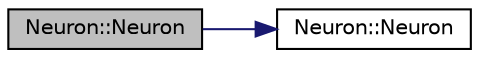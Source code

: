 digraph "Neuron::Neuron"
{
  edge [fontname="Helvetica",fontsize="10",labelfontname="Helvetica",labelfontsize="10"];
  node [fontname="Helvetica",fontsize="10",shape=record];
  rankdir="LR";
  Node1 [label="Neuron::Neuron",height=0.2,width=0.4,color="black", fillcolor="grey75", style="filled", fontcolor="black"];
  Node1 -> Node2 [color="midnightblue",fontsize="10",style="solid",fontname="Helvetica"];
  Node2 [label="Neuron::Neuron",height=0.2,width=0.4,color="black", fillcolor="white", style="filled",URL="$class_neuron.html#ab6be9c7fccada29843d4398411cdd267"];
}
